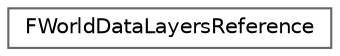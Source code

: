 digraph "Graphical Class Hierarchy"
{
 // INTERACTIVE_SVG=YES
 // LATEX_PDF_SIZE
  bgcolor="transparent";
  edge [fontname=Helvetica,fontsize=10,labelfontname=Helvetica,labelfontsize=10];
  node [fontname=Helvetica,fontsize=10,shape=box,height=0.2,width=0.4];
  rankdir="LR";
  Node0 [id="Node000000",label="FWorldDataLayersReference",height=0.2,width=0.4,color="grey40", fillcolor="white", style="filled",URL="$d1/dd7/classFWorldDataLayersReference.html",tooltip=" "];
}
